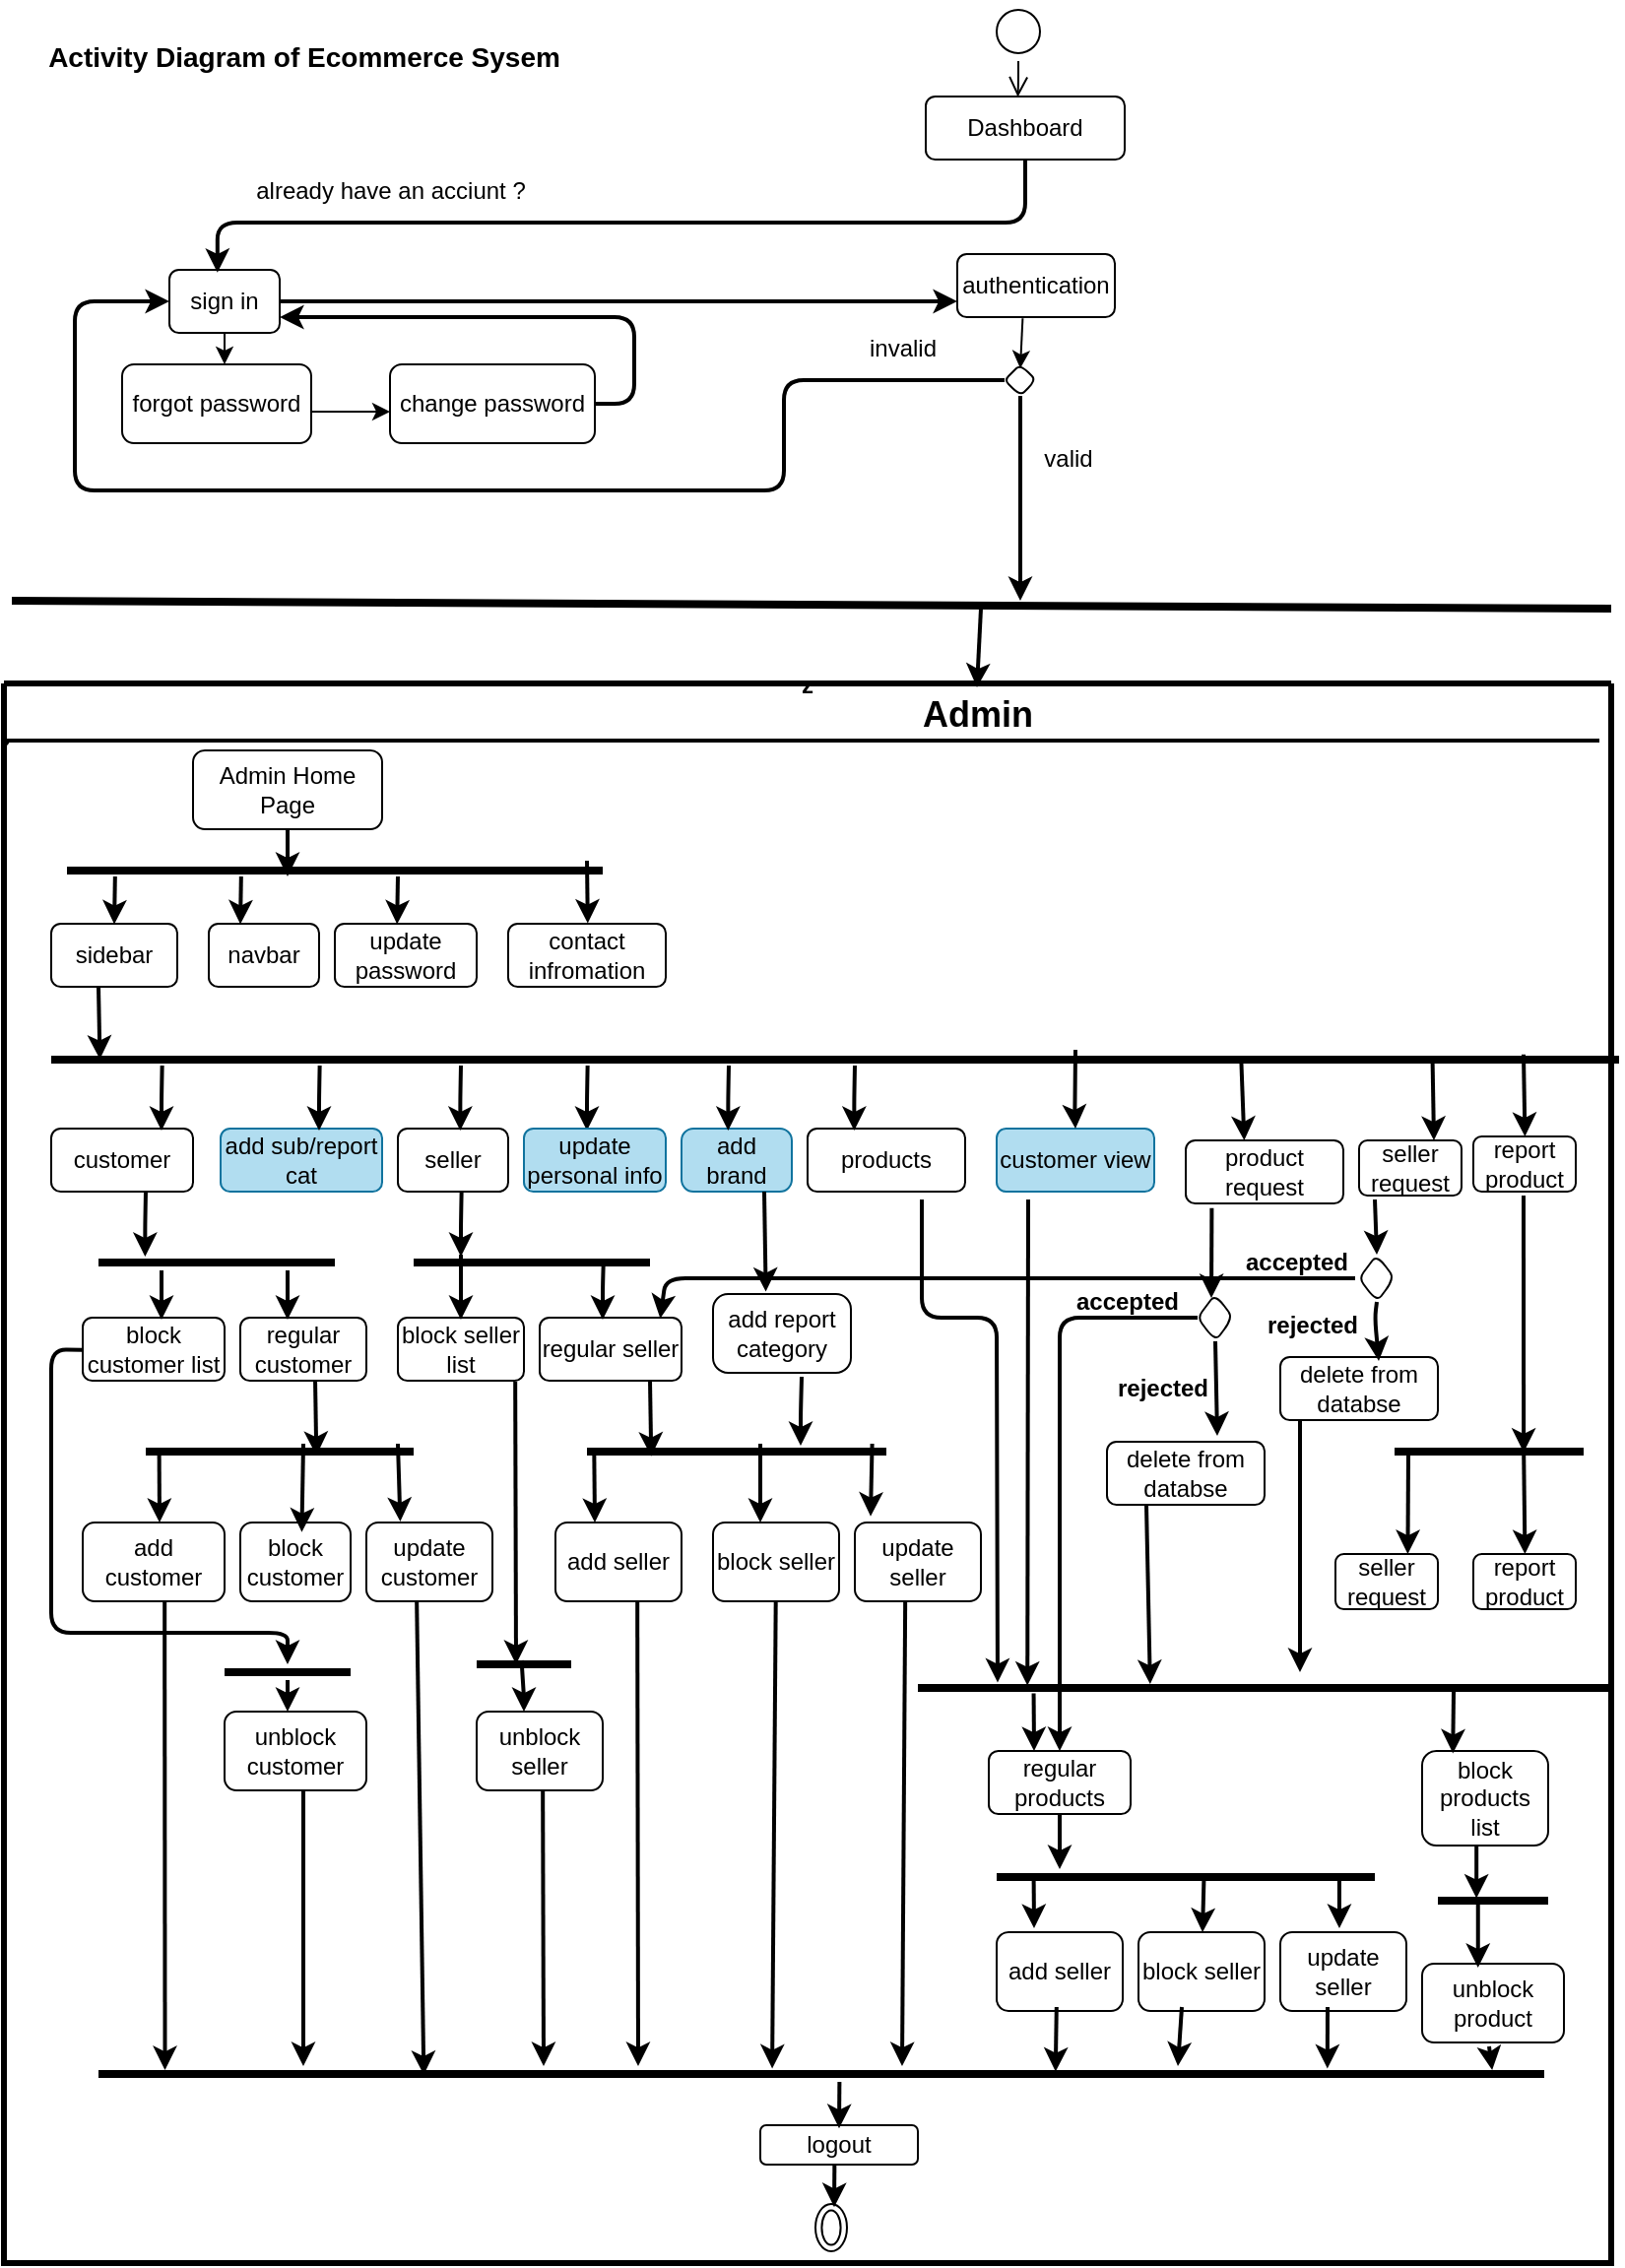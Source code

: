 <mxfile version="20.5.2" type="github">
  <diagram id="-I7CZAZbyV9DtBECHSoT" name="Page-1">
    <mxGraphModel dx="1038" dy="1740" grid="1" gridSize="10" guides="1" tooltips="1" connect="1" arrows="1" fold="1" page="1" pageScale="1" pageWidth="827" pageHeight="1169" math="0" shadow="0">
      <root>
        <mxCell id="0" />
        <mxCell id="1" parent="0" />
        <mxCell id="g_14Ecix3spJ8cw0UocM-1" value="" style="ellipse;html=1;shape=startState;rounded=1;" parent="1" vertex="1">
          <mxGeometry x="504" y="-1168" width="30" height="30" as="geometry" />
        </mxCell>
        <mxCell id="g_14Ecix3spJ8cw0UocM-2" value="" style="edgeStyle=orthogonalEdgeStyle;html=1;verticalAlign=bottom;endArrow=open;endSize=8;rounded=1;entryX=0.463;entryY=0.006;entryDx=0;entryDy=0;entryPerimeter=0;" parent="1" source="g_14Ecix3spJ8cw0UocM-1" target="g_14Ecix3spJ8cw0UocM-5" edge="1">
          <mxGeometry relative="1" as="geometry">
            <mxPoint x="415" y="-1120" as="targetPoint" />
          </mxGeometry>
        </mxCell>
        <mxCell id="g_14Ecix3spJ8cw0UocM-3" style="edgeStyle=orthogonalEdgeStyle;orthogonalLoop=1;jettySize=auto;html=1;rounded=1;strokeWidth=2;endArrow=none;endFill=0;entryX=0;entryY=0.5;entryDx=0;entryDy=0;startArrow=classic;startFill=1;exitX=0;exitY=0.5;exitDx=0;exitDy=0;" parent="1" source="g_14Ecix3spJ8cw0UocM-4" edge="1" target="g_14Ecix3spJ8cw0UocM-144">
          <mxGeometry relative="1" as="geometry">
            <mxPoint x="390" y="-970" as="targetPoint" />
            <Array as="points">
              <mxPoint x="40" y="-1016" />
              <mxPoint x="40" y="-920" />
              <mxPoint x="400" y="-920" />
              <mxPoint x="400" y="-976" />
            </Array>
            <mxPoint x="40" y="-1080" as="sourcePoint" />
          </mxGeometry>
        </mxCell>
        <mxCell id="p_IL2DqyqRA-ms2kH8pK-1" style="edgeStyle=orthogonalEdgeStyle;rounded=0;orthogonalLoop=1;jettySize=auto;html=1;entryX=0;entryY=0.75;entryDx=0;entryDy=0;startArrow=none;startFill=0;endArrow=classic;endFill=1;strokeWidth=2;" edge="1" parent="1" source="g_14Ecix3spJ8cw0UocM-4" target="g_14Ecix3spJ8cw0UocM-143">
          <mxGeometry relative="1" as="geometry" />
        </mxCell>
        <mxCell id="g_14Ecix3spJ8cw0UocM-4" value="sign in" style="whiteSpace=wrap;html=1;rounded=1;" parent="1" vertex="1">
          <mxGeometry x="88" y="-1032" width="56" height="32" as="geometry" />
        </mxCell>
        <mxCell id="g_14Ecix3spJ8cw0UocM-5" value="Dashboard" style="whiteSpace=wrap;html=1;rounded=1;" parent="1" vertex="1">
          <mxGeometry x="472" y="-1120" width="101" height="32" as="geometry" />
        </mxCell>
        <mxCell id="g_14Ecix3spJ8cw0UocM-7" value="already have an acciunt ?" style="text;html=1;resizable=0;autosize=1;align=center;verticalAlign=middle;points=[];fillColor=none;strokeColor=none;rounded=1;" parent="1" vertex="1">
          <mxGeometry x="120" y="-1088" width="160" height="32" as="geometry" />
        </mxCell>
        <mxCell id="g_14Ecix3spJ8cw0UocM-8" value="" style="endArrow=classic;html=1;exitX=0.5;exitY=1;exitDx=0;exitDy=0;rounded=1;" parent="1" source="g_14Ecix3spJ8cw0UocM-4" edge="1">
          <mxGeometry width="50" height="50" relative="1" as="geometry">
            <mxPoint x="104" y="-984" as="sourcePoint" />
            <mxPoint x="116" y="-984" as="targetPoint" />
            <Array as="points" />
          </mxGeometry>
        </mxCell>
        <mxCell id="g_14Ecix3spJ8cw0UocM-9" value="forgot password" style="whiteSpace=wrap;html=1;rounded=1;" parent="1" vertex="1">
          <mxGeometry x="64" y="-984" width="96" height="40" as="geometry" />
        </mxCell>
        <mxCell id="g_14Ecix3spJ8cw0UocM-10" value="" style="endArrow=classic;html=1;rounded=1;" parent="1" edge="1">
          <mxGeometry width="50" height="50" relative="1" as="geometry">
            <mxPoint x="160" y="-960" as="sourcePoint" />
            <mxPoint x="200" y="-960" as="targetPoint" />
          </mxGeometry>
        </mxCell>
        <mxCell id="g_14Ecix3spJ8cw0UocM-11" style="edgeStyle=orthogonalEdgeStyle;orthogonalLoop=1;jettySize=auto;html=1;exitX=1;exitY=0.5;exitDx=0;exitDy=0;entryX=1;entryY=0.75;entryDx=0;entryDy=0;rounded=1;strokeWidth=2;" parent="1" source="g_14Ecix3spJ8cw0UocM-12" target="g_14Ecix3spJ8cw0UocM-4" edge="1">
          <mxGeometry relative="1" as="geometry" />
        </mxCell>
        <mxCell id="g_14Ecix3spJ8cw0UocM-12" value="change password" style="whiteSpace=wrap;html=1;fillStyle=auto;rounded=1;" parent="1" vertex="1">
          <mxGeometry x="200" y="-984" width="104" height="40" as="geometry" />
        </mxCell>
        <mxCell id="g_14Ecix3spJ8cw0UocM-17" value="" style="endArrow=none;html=1;strokeWidth=4;rounded=1;" parent="1" edge="1">
          <mxGeometry relative="1" as="geometry">
            <mxPoint x="8" y="-864" as="sourcePoint" />
            <mxPoint x="820" y="-860" as="targetPoint" />
          </mxGeometry>
        </mxCell>
        <object label="z" id="g_14Ecix3spJ8cw0UocM-18">
          <mxCell style="swimlane;startSize=0;strokeWidth=3;rounded=1;" parent="1" vertex="1">
            <mxGeometry x="4" y="-822" width="816" height="802" as="geometry" />
          </mxCell>
        </object>
        <mxCell id="g_14Ecix3spJ8cw0UocM-19" value="Admin" style="text;html=1;resizable=0;autosize=1;align=center;verticalAlign=middle;points=[];fillColor=none;strokeColor=none;strokeWidth=2;shadow=0;glass=0;fontStyle=1;labelBorderColor=none;spacingTop=3;fontSize=18;rounded=1;" parent="g_14Ecix3spJ8cw0UocM-18" vertex="1">
          <mxGeometry x="454" y="-6" width="80" height="40" as="geometry" />
        </mxCell>
        <mxCell id="g_14Ecix3spJ8cw0UocM-20" value="" style="endArrow=none;html=1;strokeWidth=2;rounded=1;" parent="g_14Ecix3spJ8cw0UocM-18" target="g_14Ecix3spJ8cw0UocM-18" edge="1">
          <mxGeometry width="50" height="50" relative="1" as="geometry">
            <mxPoint x="2" y="31" as="sourcePoint" />
            <mxPoint x="992" y="32" as="targetPoint" />
          </mxGeometry>
        </mxCell>
        <mxCell id="g_14Ecix3spJ8cw0UocM-21" value="" style="edgeStyle=none;orthogonalLoop=1;jettySize=auto;html=1;strokeWidth=2;fontSize=19;rounded=1;" parent="g_14Ecix3spJ8cw0UocM-18" edge="1">
          <mxGeometry width="80" relative="1" as="geometry">
            <mxPoint x="496" y="-38" as="sourcePoint" />
            <mxPoint x="494" y="2" as="targetPoint" />
            <Array as="points" />
          </mxGeometry>
        </mxCell>
        <mxCell id="g_14Ecix3spJ8cw0UocM-22" value="" style="line;strokeWidth=2;html=1;" parent="g_14Ecix3spJ8cw0UocM-18" vertex="1">
          <mxGeometry y="24" width="810" height="10" as="geometry" />
        </mxCell>
        <mxCell id="g_14Ecix3spJ8cw0UocM-23" value="" style="line;strokeWidth=4;html=1;shadow=0;glass=0;labelBackgroundColor=none;labelBorderColor=none;fontFamily=Times New Roman;fontSize=18;rounded=1;" parent="g_14Ecix3spJ8cw0UocM-18" vertex="1">
          <mxGeometry x="48" y="702" width="734" height="8" as="geometry" />
        </mxCell>
        <mxCell id="g_14Ecix3spJ8cw0UocM-24" value="Admin Home Page" style="whiteSpace=wrap;html=1;rounded=1;" parent="g_14Ecix3spJ8cw0UocM-18" vertex="1">
          <mxGeometry x="96" y="34" width="96" height="40" as="geometry" />
        </mxCell>
        <mxCell id="g_14Ecix3spJ8cw0UocM-25" value="" style="edgeStyle=none;orthogonalLoop=1;jettySize=auto;html=1;strokeWidth=2;fontSize=19;rounded=1;" parent="g_14Ecix3spJ8cw0UocM-18" edge="1">
          <mxGeometry width="80" relative="1" as="geometry">
            <mxPoint x="144" y="74" as="sourcePoint" />
            <mxPoint x="144" y="98" as="targetPoint" />
            <Array as="points" />
          </mxGeometry>
        </mxCell>
        <mxCell id="g_14Ecix3spJ8cw0UocM-26" value="" style="line;strokeWidth=4;html=1;shadow=0;glass=0;labelBackgroundColor=none;labelBorderColor=none;fontFamily=Times New Roman;fontSize=18;rounded=1;" parent="g_14Ecix3spJ8cw0UocM-18" vertex="1">
          <mxGeometry x="32" y="90" width="272" height="10" as="geometry" />
        </mxCell>
        <mxCell id="g_14Ecix3spJ8cw0UocM-27" value="" style="edgeStyle=none;orthogonalLoop=1;jettySize=auto;html=1;strokeWidth=2;fontSize=19;exitX=0.076;exitY=0.78;exitDx=0;exitDy=0;exitPerimeter=0;rounded=1;" parent="g_14Ecix3spJ8cw0UocM-18" edge="1">
          <mxGeometry width="80" relative="1" as="geometry">
            <mxPoint x="56.42" y="98" as="sourcePoint" />
            <mxPoint x="56.004" y="122.2" as="targetPoint" />
            <Array as="points" />
          </mxGeometry>
        </mxCell>
        <mxCell id="g_14Ecix3spJ8cw0UocM-28" value="" style="edgeStyle=none;orthogonalLoop=1;jettySize=auto;html=1;strokeWidth=2;fontSize=19;rounded=1;entryX=0.505;entryY=-0.006;entryDx=0;entryDy=0;entryPerimeter=0;" parent="g_14Ecix3spJ8cw0UocM-18" target="g_14Ecix3spJ8cw0UocM-30" edge="1">
          <mxGeometry width="80" relative="1" as="geometry">
            <mxPoint x="296" y="90" as="sourcePoint" />
            <mxPoint x="271.998" y="958.2" as="targetPoint" />
            <Array as="points" />
          </mxGeometry>
        </mxCell>
        <mxCell id="g_14Ecix3spJ8cw0UocM-29" value="sidebar" style="whiteSpace=wrap;html=1;rounded=1;" parent="g_14Ecix3spJ8cw0UocM-18" vertex="1">
          <mxGeometry x="24" y="122" width="64" height="32" as="geometry" />
        </mxCell>
        <mxCell id="g_14Ecix3spJ8cw0UocM-30" value="contact infromation" style="whiteSpace=wrap;html=1;rounded=1;" parent="g_14Ecix3spJ8cw0UocM-18" vertex="1">
          <mxGeometry x="256" y="122" width="80" height="32" as="geometry" />
        </mxCell>
        <mxCell id="g_14Ecix3spJ8cw0UocM-31" value="add sub/report cat" style="whiteSpace=wrap;html=1;rounded=1;fillColor=#b1ddf0;strokeColor=#10739e;" parent="g_14Ecix3spJ8cw0UocM-18" vertex="1">
          <mxGeometry x="110" y="226" width="82" height="32" as="geometry" />
        </mxCell>
        <mxCell id="g_14Ecix3spJ8cw0UocM-32" value="" style="line;strokeWidth=4;html=1;shadow=0;glass=0;labelBackgroundColor=none;labelBorderColor=none;fontFamily=Times New Roman;fontSize=18;rounded=1;" parent="g_14Ecix3spJ8cw0UocM-18" vertex="1">
          <mxGeometry x="24" y="186" width="796" height="10" as="geometry" />
        </mxCell>
        <mxCell id="g_14Ecix3spJ8cw0UocM-33" value="add brand" style="whiteSpace=wrap;html=1;rounded=1;arcSize=19;fillColor=#b1ddf0;strokeColor=#10739e;" parent="g_14Ecix3spJ8cw0UocM-18" vertex="1">
          <mxGeometry x="344" y="226" width="56" height="32" as="geometry" />
        </mxCell>
        <mxCell id="g_14Ecix3spJ8cw0UocM-34" value="navbar" style="whiteSpace=wrap;html=1;rounded=1;" parent="g_14Ecix3spJ8cw0UocM-18" vertex="1">
          <mxGeometry x="104" y="122" width="56" height="32" as="geometry" />
        </mxCell>
        <mxCell id="g_14Ecix3spJ8cw0UocM-35" value="update password" style="whiteSpace=wrap;html=1;fillStyle=auto;rounded=1;" parent="g_14Ecix3spJ8cw0UocM-18" vertex="1">
          <mxGeometry x="168" y="122" width="72" height="32" as="geometry" />
        </mxCell>
        <mxCell id="g_14Ecix3spJ8cw0UocM-36" value="" style="edgeStyle=none;orthogonalLoop=1;jettySize=auto;html=1;strokeWidth=2;fontSize=19;exitX=0.076;exitY=0.78;exitDx=0;exitDy=0;exitPerimeter=0;rounded=1;" parent="g_14Ecix3spJ8cw0UocM-18" edge="1">
          <mxGeometry width="80" relative="1" as="geometry">
            <mxPoint x="120.42" y="98" as="sourcePoint" />
            <mxPoint x="120.004" y="122.2" as="targetPoint" />
            <Array as="points" />
          </mxGeometry>
        </mxCell>
        <mxCell id="g_14Ecix3spJ8cw0UocM-37" value="" style="edgeStyle=none;orthogonalLoop=1;jettySize=auto;html=1;strokeWidth=2;fontSize=19;exitX=0.076;exitY=0.78;exitDx=0;exitDy=0;exitPerimeter=0;rounded=1;" parent="g_14Ecix3spJ8cw0UocM-18" edge="1">
          <mxGeometry width="80" relative="1" as="geometry">
            <mxPoint x="200" y="98" as="sourcePoint" />
            <mxPoint x="199.584" y="122.2" as="targetPoint" />
            <Array as="points" />
          </mxGeometry>
        </mxCell>
        <mxCell id="g_14Ecix3spJ8cw0UocM-38" value="seller" style="whiteSpace=wrap;html=1;rounded=1;" parent="g_14Ecix3spJ8cw0UocM-18" vertex="1">
          <mxGeometry x="200" y="226" width="56" height="32" as="geometry" />
        </mxCell>
        <mxCell id="g_14Ecix3spJ8cw0UocM-39" value="products" style="whiteSpace=wrap;html=1;rounded=1;" parent="g_14Ecix3spJ8cw0UocM-18" vertex="1">
          <mxGeometry x="408" y="226" width="80" height="32" as="geometry" />
        </mxCell>
        <mxCell id="g_14Ecix3spJ8cw0UocM-40" value="" style="edgeStyle=none;orthogonalLoop=1;jettySize=auto;html=1;strokeWidth=2;fontSize=19;rounded=1;" parent="g_14Ecix3spJ8cw0UocM-18" edge="1">
          <mxGeometry width="80" relative="1" as="geometry">
            <mxPoint x="296.32" y="194" as="sourcePoint" />
            <mxPoint x="296" y="227" as="targetPoint" />
            <Array as="points">
              <mxPoint x="296.0" y="211" />
            </Array>
          </mxGeometry>
        </mxCell>
        <mxCell id="g_14Ecix3spJ8cw0UocM-41" value="" style="edgeStyle=none;orthogonalLoop=1;jettySize=auto;html=1;strokeWidth=2;fontSize=19;rounded=1;" parent="g_14Ecix3spJ8cw0UocM-18" edge="1">
          <mxGeometry width="80" relative="1" as="geometry">
            <mxPoint x="368" y="194" as="sourcePoint" />
            <mxPoint x="367.68" y="227" as="targetPoint" />
            <Array as="points">
              <mxPoint x="367.68" y="211" />
            </Array>
          </mxGeometry>
        </mxCell>
        <mxCell id="g_14Ecix3spJ8cw0UocM-42" value="" style="edgeStyle=none;orthogonalLoop=1;jettySize=auto;html=1;strokeWidth=2;fontSize=19;rounded=1;" parent="g_14Ecix3spJ8cw0UocM-18" edge="1">
          <mxGeometry width="80" relative="1" as="geometry">
            <mxPoint x="432" y="194" as="sourcePoint" />
            <mxPoint x="431.68" y="227" as="targetPoint" />
            <Array as="points">
              <mxPoint x="431.68" y="211" />
            </Array>
          </mxGeometry>
        </mxCell>
        <mxCell id="g_14Ecix3spJ8cw0UocM-43" value="customer" style="whiteSpace=wrap;html=1;rounded=1;" parent="g_14Ecix3spJ8cw0UocM-18" vertex="1">
          <mxGeometry x="24" y="226" width="72" height="32" as="geometry" />
        </mxCell>
        <mxCell id="g_14Ecix3spJ8cw0UocM-44" value="update personal info" style="whiteSpace=wrap;html=1;rounded=1;fillColor=#b1ddf0;strokeColor=#10739e;" parent="g_14Ecix3spJ8cw0UocM-18" vertex="1">
          <mxGeometry x="264" y="226" width="72" height="32" as="geometry" />
        </mxCell>
        <mxCell id="g_14Ecix3spJ8cw0UocM-45" value="" style="line;strokeWidth=4;html=1;shadow=0;glass=0;labelBackgroundColor=none;labelBorderColor=none;fontFamily=Times New Roman;fontSize=18;rounded=1;" parent="g_14Ecix3spJ8cw0UocM-18" vertex="1">
          <mxGeometry x="48" y="290" width="120" height="8" as="geometry" />
        </mxCell>
        <mxCell id="g_14Ecix3spJ8cw0UocM-46" value="" style="edgeStyle=none;orthogonalLoop=1;jettySize=auto;html=1;strokeWidth=2;fontSize=19;rounded=1;" parent="g_14Ecix3spJ8cw0UocM-18" edge="1">
          <mxGeometry width="80" relative="1" as="geometry">
            <mxPoint x="232" y="194" as="sourcePoint" />
            <mxPoint x="231.68" y="227" as="targetPoint" />
            <Array as="points">
              <mxPoint x="231.68" y="211" />
            </Array>
          </mxGeometry>
        </mxCell>
        <mxCell id="g_14Ecix3spJ8cw0UocM-47" value="" style="edgeStyle=none;orthogonalLoop=1;jettySize=auto;html=1;strokeWidth=2;fontSize=19;rounded=1;" parent="g_14Ecix3spJ8cw0UocM-18" edge="1">
          <mxGeometry width="80" relative="1" as="geometry">
            <mxPoint x="160.32" y="194" as="sourcePoint" />
            <mxPoint x="160" y="227" as="targetPoint" />
            <Array as="points">
              <mxPoint x="160" y="211" />
            </Array>
          </mxGeometry>
        </mxCell>
        <mxCell id="g_14Ecix3spJ8cw0UocM-48" value="" style="edgeStyle=none;orthogonalLoop=1;jettySize=auto;html=1;strokeWidth=2;fontSize=19;rounded=1;" parent="g_14Ecix3spJ8cw0UocM-18" edge="1">
          <mxGeometry width="80" relative="1" as="geometry">
            <mxPoint x="80.32" y="194" as="sourcePoint" />
            <mxPoint x="80" y="227" as="targetPoint" />
            <Array as="points">
              <mxPoint x="80" y="211" />
            </Array>
          </mxGeometry>
        </mxCell>
        <mxCell id="g_14Ecix3spJ8cw0UocM-49" value="regular customer" style="whiteSpace=wrap;html=1;rounded=1;" parent="g_14Ecix3spJ8cw0UocM-18" vertex="1">
          <mxGeometry x="120" y="322" width="64" height="32" as="geometry" />
        </mxCell>
        <mxCell id="g_14Ecix3spJ8cw0UocM-50" value="block customer list" style="whiteSpace=wrap;html=1;rounded=1;" parent="g_14Ecix3spJ8cw0UocM-18" vertex="1">
          <mxGeometry x="40" y="322" width="72" height="32" as="geometry" />
        </mxCell>
        <mxCell id="g_14Ecix3spJ8cw0UocM-51" value="regular seller" style="whiteSpace=wrap;html=1;rounded=1;" parent="g_14Ecix3spJ8cw0UocM-18" vertex="1">
          <mxGeometry x="272" y="322" width="72" height="32" as="geometry" />
        </mxCell>
        <mxCell id="g_14Ecix3spJ8cw0UocM-52" value="block seller list" style="whiteSpace=wrap;html=1;rounded=1;" parent="g_14Ecix3spJ8cw0UocM-18" vertex="1">
          <mxGeometry x="200" y="322" width="64" height="32" as="geometry" />
        </mxCell>
        <mxCell id="g_14Ecix3spJ8cw0UocM-53" value="" style="line;strokeWidth=4;html=1;shadow=0;glass=0;labelBackgroundColor=none;labelBorderColor=none;fontFamily=Times New Roman;fontSize=18;rounded=1;" parent="g_14Ecix3spJ8cw0UocM-18" vertex="1">
          <mxGeometry x="208" y="290" width="120" height="8" as="geometry" />
        </mxCell>
        <mxCell id="g_14Ecix3spJ8cw0UocM-54" value="" style="line;strokeWidth=4;html=1;shadow=0;glass=0;labelBackgroundColor=none;labelBorderColor=none;fontFamily=Times New Roman;fontSize=18;rounded=1;" parent="g_14Ecix3spJ8cw0UocM-18" vertex="1">
          <mxGeometry x="464" y="506" width="352" height="8" as="geometry" />
        </mxCell>
        <mxCell id="g_14Ecix3spJ8cw0UocM-55" value="regular products" style="whiteSpace=wrap;html=1;rounded=1;" parent="g_14Ecix3spJ8cw0UocM-18" vertex="1">
          <mxGeometry x="500" y="542" width="72" height="32" as="geometry" />
        </mxCell>
        <mxCell id="g_14Ecix3spJ8cw0UocM-56" value="block products list" style="whiteSpace=wrap;html=1;rounded=1;" parent="g_14Ecix3spJ8cw0UocM-18" vertex="1">
          <mxGeometry x="720" y="542" width="64" height="48" as="geometry" />
        </mxCell>
        <mxCell id="g_14Ecix3spJ8cw0UocM-57" value="" style="edgeStyle=none;orthogonalLoop=1;jettySize=auto;html=1;strokeWidth=2;fontSize=19;rounded=1;" parent="g_14Ecix3spJ8cw0UocM-18" edge="1">
          <mxGeometry width="80" relative="1" as="geometry">
            <mxPoint x="72" y="258" as="sourcePoint" />
            <mxPoint x="71.68" y="291" as="targetPoint" />
            <Array as="points">
              <mxPoint x="71.68" y="275" />
            </Array>
          </mxGeometry>
        </mxCell>
        <mxCell id="g_14Ecix3spJ8cw0UocM-58" value="" style="edgeStyle=none;orthogonalLoop=1;jettySize=auto;html=1;strokeWidth=2;fontSize=19;rounded=1;" parent="g_14Ecix3spJ8cw0UocM-18" edge="1">
          <mxGeometry width="80" relative="1" as="geometry">
            <mxPoint x="80" y="298" as="sourcePoint" />
            <mxPoint x="80" y="323" as="targetPoint" />
            <Array as="points">
              <mxPoint x="80.0" y="307" />
            </Array>
          </mxGeometry>
        </mxCell>
        <mxCell id="g_14Ecix3spJ8cw0UocM-59" value="" style="edgeStyle=none;orthogonalLoop=1;jettySize=auto;html=1;strokeWidth=2;fontSize=19;rounded=1;" parent="g_14Ecix3spJ8cw0UocM-18" edge="1">
          <mxGeometry width="80" relative="1" as="geometry">
            <mxPoint x="144" y="298" as="sourcePoint" />
            <mxPoint x="144" y="323" as="targetPoint" />
            <Array as="points">
              <mxPoint x="144.0" y="307" />
            </Array>
          </mxGeometry>
        </mxCell>
        <mxCell id="g_14Ecix3spJ8cw0UocM-60" value="" style="edgeStyle=none;orthogonalLoop=1;jettySize=auto;html=1;strokeWidth=2;fontSize=19;rounded=1;" parent="g_14Ecix3spJ8cw0UocM-18" edge="1">
          <mxGeometry width="80" relative="1" as="geometry">
            <mxPoint x="232" y="290" as="sourcePoint" />
            <mxPoint x="232" y="323" as="targetPoint" />
            <Array as="points">
              <mxPoint x="232.0" y="307" />
            </Array>
          </mxGeometry>
        </mxCell>
        <mxCell id="g_14Ecix3spJ8cw0UocM-61" value="" style="edgeStyle=none;orthogonalLoop=1;jettySize=auto;html=1;strokeWidth=2;fontSize=19;rounded=1;exitX=0.803;exitY=0.55;exitDx=0;exitDy=0;exitPerimeter=0;" parent="g_14Ecix3spJ8cw0UocM-18" source="g_14Ecix3spJ8cw0UocM-53" edge="1">
          <mxGeometry width="80" relative="1" as="geometry">
            <mxPoint x="288" y="1130" as="sourcePoint" />
            <mxPoint x="304" y="323" as="targetPoint" />
            <Array as="points">
              <mxPoint x="304.0" y="307" />
            </Array>
          </mxGeometry>
        </mxCell>
        <mxCell id="g_14Ecix3spJ8cw0UocM-62" value="" style="edgeStyle=none;orthogonalLoop=1;jettySize=auto;html=1;strokeWidth=2;fontSize=19;rounded=1;" parent="g_14Ecix3spJ8cw0UocM-18" edge="1">
          <mxGeometry width="80" relative="1" as="geometry">
            <mxPoint x="232.32" y="258" as="sourcePoint" />
            <mxPoint x="232" y="291" as="targetPoint" />
            <Array as="points">
              <mxPoint x="232.0" y="275" />
            </Array>
          </mxGeometry>
        </mxCell>
        <mxCell id="g_14Ecix3spJ8cw0UocM-63" value="" style="edgeStyle=none;orthogonalLoop=1;jettySize=auto;html=1;strokeWidth=2;fontSize=19;rounded=1;entryX=0.115;entryY=0.15;entryDx=0;entryDy=0;entryPerimeter=0;" parent="g_14Ecix3spJ8cw0UocM-18" target="g_14Ecix3spJ8cw0UocM-54" edge="1">
          <mxGeometry width="80" relative="1" as="geometry">
            <mxPoint x="466" y="262" as="sourcePoint" />
            <mxPoint x="431.68" y="291" as="targetPoint" />
            <Array as="points">
              <mxPoint x="466" y="322" />
              <mxPoint x="504" y="322" />
            </Array>
          </mxGeometry>
        </mxCell>
        <mxCell id="g_14Ecix3spJ8cw0UocM-64" value="" style="line;strokeWidth=4;html=1;shadow=0;glass=0;labelBackgroundColor=none;labelBorderColor=none;fontFamily=Times New Roman;fontSize=18;rounded=1;" parent="g_14Ecix3spJ8cw0UocM-18" vertex="1">
          <mxGeometry x="72" y="386" width="136" height="8" as="geometry" />
        </mxCell>
        <mxCell id="g_14Ecix3spJ8cw0UocM-65" value="add customer" style="whiteSpace=wrap;html=1;rounded=1;" parent="g_14Ecix3spJ8cw0UocM-18" vertex="1">
          <mxGeometry x="40" y="426" width="72" height="40" as="geometry" />
        </mxCell>
        <mxCell id="g_14Ecix3spJ8cw0UocM-66" value="block customer" style="whiteSpace=wrap;html=1;rounded=1;" parent="g_14Ecix3spJ8cw0UocM-18" vertex="1">
          <mxGeometry x="120" y="426" width="56" height="40" as="geometry" />
        </mxCell>
        <mxCell id="g_14Ecix3spJ8cw0UocM-67" value="update customer" style="whiteSpace=wrap;html=1;rounded=1;" parent="g_14Ecix3spJ8cw0UocM-18" vertex="1">
          <mxGeometry x="184" y="426" width="64" height="40" as="geometry" />
        </mxCell>
        <mxCell id="g_14Ecix3spJ8cw0UocM-68" value="" style="edgeStyle=none;orthogonalLoop=1;jettySize=auto;html=1;strokeWidth=2;fontSize=19;rounded=1;entryX=0.637;entryY=0.75;entryDx=0;entryDy=0;entryPerimeter=0;exitX=0.594;exitY=0.988;exitDx=0;exitDy=0;exitPerimeter=0;" parent="g_14Ecix3spJ8cw0UocM-18" source="g_14Ecix3spJ8cw0UocM-49" target="g_14Ecix3spJ8cw0UocM-64" edge="1">
          <mxGeometry width="80" relative="1" as="geometry">
            <mxPoint x="80" y="1186" as="sourcePoint" />
            <mxPoint x="80" y="1218" as="targetPoint" />
            <Array as="points" />
          </mxGeometry>
        </mxCell>
        <mxCell id="g_14Ecix3spJ8cw0UocM-69" value="" style="edgeStyle=none;orthogonalLoop=1;jettySize=auto;html=1;strokeWidth=2;fontSize=19;rounded=1;exitX=0.05;exitY=0.25;exitDx=0;exitDy=0;exitPerimeter=0;" parent="g_14Ecix3spJ8cw0UocM-18" source="g_14Ecix3spJ8cw0UocM-64" edge="1">
          <mxGeometry width="80" relative="1" as="geometry">
            <mxPoint x="56" y="1250" as="sourcePoint" />
            <mxPoint x="79" y="426" as="targetPoint" />
            <Array as="points" />
          </mxGeometry>
        </mxCell>
        <mxCell id="g_14Ecix3spJ8cw0UocM-70" value="" style="edgeStyle=none;orthogonalLoop=1;jettySize=auto;html=1;strokeWidth=2;fontSize=19;rounded=1;entryX=0.269;entryY=-0.013;entryDx=0;entryDy=0;entryPerimeter=0;" parent="g_14Ecix3spJ8cw0UocM-18" target="g_14Ecix3spJ8cw0UocM-67" edge="1">
          <mxGeometry width="80" relative="1" as="geometry">
            <mxPoint x="200" y="386" as="sourcePoint" />
            <mxPoint x="189" y="1258" as="targetPoint" />
            <Array as="points" />
          </mxGeometry>
        </mxCell>
        <mxCell id="g_14Ecix3spJ8cw0UocM-71" value="" style="line;strokeWidth=4;html=1;shadow=0;glass=0;labelBackgroundColor=none;labelBorderColor=none;fontFamily=Times New Roman;fontSize=18;rounded=1;" parent="g_14Ecix3spJ8cw0UocM-18" vertex="1">
          <mxGeometry x="296" y="386" width="152" height="8" as="geometry" />
        </mxCell>
        <mxCell id="g_14Ecix3spJ8cw0UocM-72" value="add seller" style="whiteSpace=wrap;html=1;rounded=1;" parent="g_14Ecix3spJ8cw0UocM-18" vertex="1">
          <mxGeometry x="280" y="426" width="64" height="40" as="geometry" />
        </mxCell>
        <mxCell id="g_14Ecix3spJ8cw0UocM-73" value="block seller" style="whiteSpace=wrap;html=1;rounded=1;" parent="g_14Ecix3spJ8cw0UocM-18" vertex="1">
          <mxGeometry x="360" y="426" width="64" height="40" as="geometry" />
        </mxCell>
        <mxCell id="g_14Ecix3spJ8cw0UocM-74" value="update seller" style="whiteSpace=wrap;html=1;rounded=1;" parent="g_14Ecix3spJ8cw0UocM-18" vertex="1">
          <mxGeometry x="432" y="426" width="64" height="40" as="geometry" />
        </mxCell>
        <mxCell id="g_14Ecix3spJ8cw0UocM-75" value="" style="edgeStyle=none;orthogonalLoop=1;jettySize=auto;html=1;strokeWidth=2;fontSize=19;rounded=1;exitX=0.024;exitY=0.45;exitDx=0;exitDy=0;exitPerimeter=0;" parent="g_14Ecix3spJ8cw0UocM-18" source="g_14Ecix3spJ8cw0UocM-71" edge="1">
          <mxGeometry width="80" relative="1" as="geometry">
            <mxPoint x="288.79" y="1226" as="sourcePoint" />
            <mxPoint x="300" y="426" as="targetPoint" />
            <Array as="points" />
          </mxGeometry>
        </mxCell>
        <mxCell id="g_14Ecix3spJ8cw0UocM-76" value="" style="edgeStyle=none;orthogonalLoop=1;jettySize=auto;html=1;strokeWidth=2;fontSize=19;rounded=1;" parent="g_14Ecix3spJ8cw0UocM-18" edge="1">
          <mxGeometry width="80" relative="1" as="geometry">
            <mxPoint x="384" y="386" as="sourcePoint" />
            <mxPoint x="384" y="426" as="targetPoint" />
            <Array as="points" />
          </mxGeometry>
        </mxCell>
        <mxCell id="g_14Ecix3spJ8cw0UocM-77" value="" style="edgeStyle=none;orthogonalLoop=1;jettySize=auto;html=1;strokeWidth=2;fontSize=19;rounded=1;exitX=0.189;exitY=0.45;exitDx=0;exitDy=0;exitPerimeter=0;entryX=0.406;entryY=0.013;entryDx=0;entryDy=0;entryPerimeter=0;" parent="g_14Ecix3spJ8cw0UocM-18" edge="1">
          <mxGeometry width="80" relative="1" as="geometry">
            <mxPoint x="440.79" y="386" as="sourcePoint" />
            <mxPoint x="439.998" y="422.816" as="targetPoint" />
            <Array as="points" />
          </mxGeometry>
        </mxCell>
        <mxCell id="g_14Ecix3spJ8cw0UocM-78" value="" style="edgeStyle=none;orthogonalLoop=1;jettySize=auto;html=1;strokeWidth=2;fontSize=19;rounded=1;entryX=0.406;entryY=0.013;entryDx=0;entryDy=0;entryPerimeter=0;" parent="g_14Ecix3spJ8cw0UocM-18" edge="1">
          <mxGeometry width="80" relative="1" as="geometry">
            <mxPoint x="152" y="386" as="sourcePoint" />
            <mxPoint x="151.208" y="430.816" as="targetPoint" />
            <Array as="points" />
          </mxGeometry>
        </mxCell>
        <mxCell id="g_14Ecix3spJ8cw0UocM-79" value="unblock seller" style="whiteSpace=wrap;html=1;rounded=1;" parent="g_14Ecix3spJ8cw0UocM-18" vertex="1">
          <mxGeometry x="240" y="522" width="64" height="40" as="geometry" />
        </mxCell>
        <mxCell id="g_14Ecix3spJ8cw0UocM-80" value="unblock product" style="whiteSpace=wrap;html=1;rounded=1;" parent="g_14Ecix3spJ8cw0UocM-18" vertex="1">
          <mxGeometry x="720" y="650" width="72" height="40" as="geometry" />
        </mxCell>
        <mxCell id="g_14Ecix3spJ8cw0UocM-81" value="unblock customer" style="whiteSpace=wrap;html=1;rounded=1;" parent="g_14Ecix3spJ8cw0UocM-18" vertex="1">
          <mxGeometry x="112" y="522" width="72" height="40" as="geometry" />
        </mxCell>
        <mxCell id="g_14Ecix3spJ8cw0UocM-82" value="" style="line;strokeWidth=4;html=1;shadow=0;glass=0;labelBackgroundColor=none;labelBorderColor=none;fontFamily=Times New Roman;fontSize=18;rounded=1;" parent="g_14Ecix3spJ8cw0UocM-18" vertex="1">
          <mxGeometry x="112" y="498" width="64" height="8" as="geometry" />
        </mxCell>
        <mxCell id="g_14Ecix3spJ8cw0UocM-83" value="" style="line;strokeWidth=4;html=1;shadow=0;glass=0;labelBackgroundColor=none;labelBorderColor=none;fontFamily=Times New Roman;fontSize=18;rounded=1;" parent="g_14Ecix3spJ8cw0UocM-18" vertex="1">
          <mxGeometry x="240" y="490" width="48" height="16" as="geometry" />
        </mxCell>
        <mxCell id="g_14Ecix3spJ8cw0UocM-84" value="" style="line;strokeWidth=4;html=1;shadow=0;glass=0;labelBackgroundColor=none;labelBorderColor=none;fontFamily=Times New Roman;fontSize=18;rounded=1;" parent="g_14Ecix3spJ8cw0UocM-18" vertex="1">
          <mxGeometry x="728" y="614" width="56" height="8" as="geometry" />
        </mxCell>
        <mxCell id="g_14Ecix3spJ8cw0UocM-85" value="" style="edgeStyle=none;orthogonalLoop=1;jettySize=auto;html=1;strokeWidth=2;fontSize=19;rounded=1;exitX=-0.006;exitY=0.513;exitDx=0;exitDy=0;exitPerimeter=0;" parent="g_14Ecix3spJ8cw0UocM-18" source="g_14Ecix3spJ8cw0UocM-50" target="g_14Ecix3spJ8cw0UocM-82" edge="1">
          <mxGeometry width="80" relative="1" as="geometry">
            <mxPoint x="16" y="1170" as="sourcePoint" />
            <mxPoint x="40.2" y="1400" as="targetPoint" />
            <Array as="points">
              <mxPoint x="24" y="338" />
              <mxPoint x="24" y="482" />
              <mxPoint x="144" y="482" />
            </Array>
          </mxGeometry>
        </mxCell>
        <mxCell id="g_14Ecix3spJ8cw0UocM-86" value="" style="edgeStyle=none;orthogonalLoop=1;jettySize=auto;html=1;strokeWidth=2;fontSize=19;rounded=1;exitX=0.931;exitY=1.013;exitDx=0;exitDy=0;exitPerimeter=0;" parent="g_14Ecix3spJ8cw0UocM-18" source="g_14Ecix3spJ8cw0UocM-52" edge="1">
          <mxGeometry width="80" relative="1" as="geometry">
            <mxPoint x="248" y="1290" as="sourcePoint" />
            <mxPoint x="260" y="498" as="targetPoint" />
            <Array as="points" />
          </mxGeometry>
        </mxCell>
        <mxCell id="g_14Ecix3spJ8cw0UocM-87" value="" style="edgeStyle=none;orthogonalLoop=1;jettySize=auto;html=1;strokeWidth=2;fontSize=19;rounded=1;" parent="g_14Ecix3spJ8cw0UocM-18" edge="1">
          <mxGeometry width="80" relative="1" as="geometry">
            <mxPoint x="144" y="506" as="sourcePoint" />
            <mxPoint x="144" y="522" as="targetPoint" />
            <Array as="points">
              <mxPoint x="144.0" y="515" />
            </Array>
          </mxGeometry>
        </mxCell>
        <mxCell id="g_14Ecix3spJ8cw0UocM-88" value="" style="edgeStyle=none;orthogonalLoop=1;jettySize=auto;html=1;strokeWidth=2;fontSize=19;rounded=1;exitX=0.364;exitY=0.65;exitDx=0;exitDy=0;exitPerimeter=0;entryX=0.394;entryY=0.05;entryDx=0;entryDy=0;entryPerimeter=0;" parent="g_14Ecix3spJ8cw0UocM-18" source="g_14Ecix3spJ8cw0UocM-84" target="g_14Ecix3spJ8cw0UocM-80" edge="1">
          <mxGeometry width="80" relative="1" as="geometry">
            <mxPoint x="568" y="1346" as="sourcePoint" />
            <mxPoint x="564" y="1362" as="targetPoint" />
            <Array as="points" />
          </mxGeometry>
        </mxCell>
        <mxCell id="g_14Ecix3spJ8cw0UocM-89" value="" style="edgeStyle=none;orthogonalLoop=1;jettySize=auto;html=1;strokeWidth=2;fontSize=19;rounded=1;entryX=0.35;entryY=0.35;entryDx=0;entryDy=0;entryPerimeter=0;exitX=0.431;exitY=1;exitDx=0;exitDy=0;exitPerimeter=0;" parent="g_14Ecix3spJ8cw0UocM-18" source="g_14Ecix3spJ8cw0UocM-56" target="g_14Ecix3spJ8cw0UocM-84" edge="1">
          <mxGeometry width="80" relative="1" as="geometry">
            <mxPoint x="732" y="1242" as="sourcePoint" />
            <mxPoint x="664" y="1314" as="targetPoint" />
            <Array as="points" />
          </mxGeometry>
        </mxCell>
        <mxCell id="g_14Ecix3spJ8cw0UocM-90" value="customer view" style="whiteSpace=wrap;html=1;rounded=1;fillColor=#b1ddf0;strokeColor=#10739e;" parent="g_14Ecix3spJ8cw0UocM-18" vertex="1">
          <mxGeometry x="504" y="226" width="80" height="32" as="geometry" />
        </mxCell>
        <mxCell id="g_14Ecix3spJ8cw0UocM-91" value="" style="edgeStyle=none;orthogonalLoop=1;jettySize=auto;html=1;strokeWidth=2;fontSize=19;rounded=1;entryX=0.244;entryY=0.025;entryDx=0;entryDy=0;entryPerimeter=0;" parent="g_14Ecix3spJ8cw0UocM-18" target="g_14Ecix3spJ8cw0UocM-56" edge="1">
          <mxGeometry width="80" relative="1" as="geometry">
            <mxPoint x="736" y="512" as="sourcePoint" />
            <mxPoint x="631.998" y="1158.816" as="targetPoint" />
            <Array as="points" />
          </mxGeometry>
        </mxCell>
        <mxCell id="g_14Ecix3spJ8cw0UocM-92" value="" style="line;strokeWidth=4;html=1;shadow=0;glass=0;labelBackgroundColor=none;labelBorderColor=none;fontFamily=Times New Roman;fontSize=18;rounded=1;" parent="g_14Ecix3spJ8cw0UocM-18" vertex="1">
          <mxGeometry x="504" y="602" width="192" height="8" as="geometry" />
        </mxCell>
        <mxCell id="g_14Ecix3spJ8cw0UocM-93" value="add seller" style="whiteSpace=wrap;html=1;rounded=1;" parent="g_14Ecix3spJ8cw0UocM-18" vertex="1">
          <mxGeometry x="504" y="634" width="64" height="40" as="geometry" />
        </mxCell>
        <mxCell id="g_14Ecix3spJ8cw0UocM-94" value="block seller" style="whiteSpace=wrap;html=1;rounded=1;" parent="g_14Ecix3spJ8cw0UocM-18" vertex="1">
          <mxGeometry x="576" y="634" width="64" height="40" as="geometry" />
        </mxCell>
        <mxCell id="g_14Ecix3spJ8cw0UocM-95" value="update seller" style="whiteSpace=wrap;html=1;rounded=1;" parent="g_14Ecix3spJ8cw0UocM-18" vertex="1">
          <mxGeometry x="648" y="634" width="64" height="40" as="geometry" />
        </mxCell>
        <mxCell id="g_14Ecix3spJ8cw0UocM-96" value="" style="edgeStyle=none;orthogonalLoop=1;jettySize=auto;html=1;strokeWidth=2;fontSize=19;rounded=1;exitX=0.098;exitY=0.75;exitDx=0;exitDy=0;exitPerimeter=0;" parent="g_14Ecix3spJ8cw0UocM-18" source="g_14Ecix3spJ8cw0UocM-92" edge="1">
          <mxGeometry width="80" relative="1" as="geometry">
            <mxPoint x="520" y="552" as="sourcePoint" />
            <mxPoint x="523" y="632" as="targetPoint" />
            <Array as="points" />
          </mxGeometry>
        </mxCell>
        <mxCell id="g_14Ecix3spJ8cw0UocM-97" value="" style="edgeStyle=none;orthogonalLoop=1;jettySize=auto;html=1;strokeWidth=2;fontSize=19;rounded=1;exitX=0.906;exitY=0.25;exitDx=0;exitDy=0;exitPerimeter=0;" parent="g_14Ecix3spJ8cw0UocM-18" source="g_14Ecix3spJ8cw0UocM-92" edge="1">
          <mxGeometry width="80" relative="1" as="geometry">
            <mxPoint x="640" y="1234" as="sourcePoint" />
            <mxPoint x="678" y="632" as="targetPoint" />
            <Array as="points" />
          </mxGeometry>
        </mxCell>
        <mxCell id="g_14Ecix3spJ8cw0UocM-98" value="" style="edgeStyle=none;orthogonalLoop=1;jettySize=auto;html=1;strokeWidth=2;fontSize=19;rounded=1;entryX=0.637;entryY=0.75;entryDx=0;entryDy=0;entryPerimeter=0;exitX=0.594;exitY=0.988;exitDx=0;exitDy=0;exitPerimeter=0;" parent="g_14Ecix3spJ8cw0UocM-18" edge="1">
          <mxGeometry width="80" relative="1" as="geometry">
            <mxPoint x="328" y="354" as="sourcePoint" />
            <mxPoint x="328.616" y="392.384" as="targetPoint" />
            <Array as="points" />
          </mxGeometry>
        </mxCell>
        <mxCell id="g_14Ecix3spJ8cw0UocM-99" value="product request" style="whiteSpace=wrap;html=1;rounded=1;" parent="g_14Ecix3spJ8cw0UocM-18" vertex="1">
          <mxGeometry x="600" y="232" width="80" height="32" as="geometry" />
        </mxCell>
        <mxCell id="g_14Ecix3spJ8cw0UocM-100" value="seller request" style="whiteSpace=wrap;html=1;rounded=1;" parent="g_14Ecix3spJ8cw0UocM-18" vertex="1">
          <mxGeometry x="688" y="232" width="52" height="28" as="geometry" />
        </mxCell>
        <mxCell id="g_14Ecix3spJ8cw0UocM-101" value="" style="edgeStyle=none;orthogonalLoop=1;jettySize=auto;html=1;strokeWidth=2;fontSize=19;rounded=1;entryX=0.371;entryY=0;entryDx=0;entryDy=0;entryPerimeter=0;exitX=0.759;exitY=0.52;exitDx=0;exitDy=0;exitPerimeter=0;" parent="g_14Ecix3spJ8cw0UocM-18" source="g_14Ecix3spJ8cw0UocM-32" target="g_14Ecix3spJ8cw0UocM-99" edge="1">
          <mxGeometry width="80" relative="1" as="geometry">
            <mxPoint x="904" y="1218" as="sourcePoint" />
            <mxPoint x="904.016" y="1308.8" as="targetPoint" />
            <Array as="points" />
          </mxGeometry>
        </mxCell>
        <mxCell id="g_14Ecix3spJ8cw0UocM-102" value="" style="edgeStyle=none;orthogonalLoop=1;jettySize=auto;html=1;strokeWidth=2;fontSize=19;rounded=1;exitX=0.881;exitY=0.44;exitDx=0;exitDy=0;exitPerimeter=0;" parent="g_14Ecix3spJ8cw0UocM-18" source="g_14Ecix3spJ8cw0UocM-32" edge="1">
          <mxGeometry width="80" relative="1" as="geometry">
            <mxPoint x="920" y="194" as="sourcePoint" />
            <mxPoint x="726" y="232" as="targetPoint" />
            <Array as="points" />
          </mxGeometry>
        </mxCell>
        <mxCell id="g_14Ecix3spJ8cw0UocM-103" value="&lt;b&gt;accepted&lt;/b&gt;" style="text;html=1;align=center;verticalAlign=middle;resizable=0;points=[];autosize=1;strokeColor=none;fillColor=none;" parent="g_14Ecix3spJ8cw0UocM-18" vertex="1">
          <mxGeometry x="620" y="278" width="72" height="32" as="geometry" />
        </mxCell>
        <mxCell id="g_14Ecix3spJ8cw0UocM-104" value="delete from databse" style="whiteSpace=wrap;html=1;rounded=1;" parent="g_14Ecix3spJ8cw0UocM-18" vertex="1">
          <mxGeometry x="648" y="342" width="80" height="32" as="geometry" />
        </mxCell>
        <mxCell id="g_14Ecix3spJ8cw0UocM-105" value="&lt;b&gt;rejected&lt;/b&gt;" style="text;html=1;align=center;verticalAlign=middle;resizable=0;points=[];autosize=1;strokeColor=none;fillColor=none;" parent="g_14Ecix3spJ8cw0UocM-18" vertex="1">
          <mxGeometry x="632" y="310" width="64" height="32" as="geometry" />
        </mxCell>
        <mxCell id="g_14Ecix3spJ8cw0UocM-106" value="" style="endArrow=classic;html=1;rounded=1;strokeWidth=2;entryX=0.625;entryY=0.062;entryDx=0;entryDy=0;exitX=0.5;exitY=1;exitDx=0;exitDy=0;entryPerimeter=0;" parent="g_14Ecix3spJ8cw0UocM-18" target="g_14Ecix3spJ8cw0UocM-104" edge="1" source="g_14Ecix3spJ8cw0UocM-124">
          <mxGeometry width="50" height="50" relative="1" as="geometry">
            <mxPoint x="726" y="310" as="sourcePoint" />
            <mxPoint x="706" y="352" as="targetPoint" />
            <Array as="points">
              <mxPoint x="696" y="322" />
            </Array>
          </mxGeometry>
        </mxCell>
        <mxCell id="g_14Ecix3spJ8cw0UocM-107" value="" style="edgeStyle=none;orthogonalLoop=1;jettySize=auto;html=1;strokeWidth=2;fontSize=19;rounded=1;entryX=0.964;entryY=0.25;entryDx=0;entryDy=0;entryPerimeter=0;" parent="g_14Ecix3spJ8cw0UocM-18" target="g_14Ecix3spJ8cw0UocM-23" edge="1">
          <mxGeometry width="80" relative="1" as="geometry">
            <mxPoint x="754" y="692" as="sourcePoint" />
            <mxPoint x="754.24" y="750.4" as="targetPoint" />
            <Array as="points" />
          </mxGeometry>
        </mxCell>
        <mxCell id="g_14Ecix3spJ8cw0UocM-108" value="" style="edgeStyle=none;orthogonalLoop=1;jettySize=auto;html=1;strokeWidth=2;fontSize=19;rounded=1;entryX=0.466;entryY=0.15;entryDx=0;entryDy=0;entryPerimeter=0;" parent="g_14Ecix3spJ8cw0UocM-18" source="g_14Ecix3spJ8cw0UocM-73" target="g_14Ecix3spJ8cw0UocM-23" edge="1">
          <mxGeometry width="80" relative="1" as="geometry">
            <mxPoint x="360" y="1330" as="sourcePoint" />
            <mxPoint x="390.304" y="748" as="targetPoint" />
            <Array as="points" />
          </mxGeometry>
        </mxCell>
        <mxCell id="g_14Ecix3spJ8cw0UocM-109" value="" style="edgeStyle=none;orthogonalLoop=1;jettySize=auto;html=1;strokeWidth=2;fontSize=19;rounded=1;" parent="g_14Ecix3spJ8cw0UocM-18" edge="1">
          <mxGeometry width="80" relative="1" as="geometry">
            <mxPoint x="457.58" y="466" as="sourcePoint" />
            <mxPoint x="456" y="702" as="targetPoint" />
            <Array as="points" />
          </mxGeometry>
        </mxCell>
        <mxCell id="g_14Ecix3spJ8cw0UocM-110" value="" style="edgeStyle=none;orthogonalLoop=1;jettySize=auto;html=1;strokeWidth=2;fontSize=19;rounded=1;exitX=0.475;exitY=0.95;exitDx=0;exitDy=0;exitPerimeter=0;entryX=0.662;entryY=0.35;entryDx=0;entryDy=0;entryPerimeter=0;" parent="g_14Ecix3spJ8cw0UocM-18" source="g_14Ecix3spJ8cw0UocM-93" edge="1" target="g_14Ecix3spJ8cw0UocM-23">
          <mxGeometry width="80" relative="1" as="geometry">
            <mxPoint x="536" y="682" as="sourcePoint" />
            <mxPoint x="536" y="702" as="targetPoint" />
            <Array as="points" />
          </mxGeometry>
        </mxCell>
        <mxCell id="g_14Ecix3spJ8cw0UocM-111" value="" style="edgeStyle=none;orthogonalLoop=1;jettySize=auto;html=1;strokeWidth=2;fontSize=19;rounded=1;" parent="g_14Ecix3spJ8cw0UocM-18" edge="1">
          <mxGeometry width="80" relative="1" as="geometry">
            <mxPoint x="598" y="672" as="sourcePoint" />
            <mxPoint x="596" y="702" as="targetPoint" />
            <Array as="points" />
          </mxGeometry>
        </mxCell>
        <mxCell id="g_14Ecix3spJ8cw0UocM-112" value="" style="edgeStyle=none;orthogonalLoop=1;jettySize=auto;html=1;strokeWidth=2;fontSize=19;rounded=1;entryX=0.85;entryY=0.15;entryDx=0;entryDy=0;entryPerimeter=0;" parent="g_14Ecix3spJ8cw0UocM-18" target="g_14Ecix3spJ8cw0UocM-23" edge="1">
          <mxGeometry width="80" relative="1" as="geometry">
            <mxPoint x="672" y="672" as="sourcePoint" />
            <mxPoint x="666" y="712" as="targetPoint" />
            <Array as="points" />
          </mxGeometry>
        </mxCell>
        <mxCell id="g_14Ecix3spJ8cw0UocM-113" value="" style="edgeStyle=none;orthogonalLoop=1;jettySize=auto;html=1;strokeWidth=2;fontSize=19;rounded=1;" parent="g_14Ecix3spJ8cw0UocM-18" edge="1">
          <mxGeometry width="80" relative="1" as="geometry">
            <mxPoint x="321.58" y="466" as="sourcePoint" />
            <mxPoint x="322" y="702" as="targetPoint" />
            <Array as="points" />
          </mxGeometry>
        </mxCell>
        <mxCell id="g_14Ecix3spJ8cw0UocM-114" value="" style="edgeStyle=none;orthogonalLoop=1;jettySize=auto;html=1;strokeWidth=2;fontSize=19;rounded=1;entryX=0.225;entryY=0.55;entryDx=0;entryDy=0;entryPerimeter=0;" parent="g_14Ecix3spJ8cw0UocM-18" target="g_14Ecix3spJ8cw0UocM-23" edge="1">
          <mxGeometry width="80" relative="1" as="geometry">
            <mxPoint x="209.58" y="466" as="sourcePoint" />
            <mxPoint x="207.996" y="748" as="targetPoint" />
            <Array as="points" />
          </mxGeometry>
        </mxCell>
        <mxCell id="g_14Ecix3spJ8cw0UocM-115" value="" style="edgeStyle=none;orthogonalLoop=1;jettySize=auto;html=1;strokeWidth=2;fontSize=19;rounded=1;entryX=0.046;entryY=0.25;entryDx=0;entryDy=0;entryPerimeter=0;" parent="g_14Ecix3spJ8cw0UocM-18" target="g_14Ecix3spJ8cw0UocM-23" edge="1">
          <mxGeometry width="80" relative="1" as="geometry">
            <mxPoint x="81.58" y="466" as="sourcePoint" />
            <mxPoint x="79.996" y="748" as="targetPoint" />
            <Array as="points" />
          </mxGeometry>
        </mxCell>
        <mxCell id="g_14Ecix3spJ8cw0UocM-116" value="" style="edgeStyle=none;orthogonalLoop=1;jettySize=auto;html=1;strokeWidth=2;fontSize=19;rounded=1;" parent="g_14Ecix3spJ8cw0UocM-18" edge="1">
          <mxGeometry width="80" relative="1" as="geometry">
            <mxPoint x="152" y="562" as="sourcePoint" />
            <mxPoint x="152" y="702" as="targetPoint" />
            <Array as="points" />
          </mxGeometry>
        </mxCell>
        <mxCell id="g_14Ecix3spJ8cw0UocM-117" value="" style="edgeStyle=none;orthogonalLoop=1;jettySize=auto;html=1;strokeWidth=2;fontSize=19;rounded=1;" parent="g_14Ecix3spJ8cw0UocM-18" edge="1">
          <mxGeometry width="80" relative="1" as="geometry">
            <mxPoint x="273.58" y="562" as="sourcePoint" />
            <mxPoint x="274" y="702" as="targetPoint" />
            <Array as="points" />
          </mxGeometry>
        </mxCell>
        <mxCell id="g_14Ecix3spJ8cw0UocM-118" value="" style="edgeStyle=none;orthogonalLoop=1;jettySize=auto;html=1;strokeWidth=2;fontSize=19;rounded=1;startArrow=none;exitX=0.461;exitY=1.013;exitDx=0;exitDy=0;exitPerimeter=0;" parent="g_14Ecix3spJ8cw0UocM-18" edge="1">
          <mxGeometry width="80" relative="1" as="geometry">
            <mxPoint x="421.69" y="750" as="sourcePoint" />
            <mxPoint x="421.498" y="773.584" as="targetPoint" />
            <Array as="points" />
          </mxGeometry>
        </mxCell>
        <mxCell id="g_14Ecix3spJ8cw0UocM-119" value="" style="edgeStyle=none;orthogonalLoop=1;jettySize=auto;html=1;strokeWidth=2;fontSize=19;exitX=0.465;exitY=0.994;exitDx=0;exitDy=0;exitPerimeter=0;entryX=0.287;entryY=0.46;entryDx=0;entryDy=0;entryPerimeter=0;rounded=1;" parent="g_14Ecix3spJ8cw0UocM-18" edge="1">
          <mxGeometry width="80" relative="1" as="geometry">
            <mxPoint x="48" y="154" as="sourcePoint" />
            <mxPoint x="48.72" y="190.792" as="targetPoint" />
            <Array as="points" />
          </mxGeometry>
        </mxCell>
        <mxCell id="g_14Ecix3spJ8cw0UocM-120" value="" style="edgeStyle=none;orthogonalLoop=1;jettySize=auto;html=1;strokeWidth=2;fontSize=19;rounded=1;exitX=0.475;exitY=0.375;exitDx=0;exitDy=0;exitPerimeter=0;" parent="g_14Ecix3spJ8cw0UocM-18" source="g_14Ecix3spJ8cw0UocM-83" edge="1">
          <mxGeometry width="80" relative="1" as="geometry">
            <mxPoint x="264" y="506" as="sourcePoint" />
            <mxPoint x="264" y="522" as="targetPoint" />
            <Array as="points">
              <mxPoint x="264.0" y="515" />
            </Array>
          </mxGeometry>
        </mxCell>
        <mxCell id="g_14Ecix3spJ8cw0UocM-121" value="" style="edgeStyle=none;orthogonalLoop=1;jettySize=auto;html=1;strokeWidth=2;fontSize=19;rounded=1;" parent="g_14Ecix3spJ8cw0UocM-18" edge="1">
          <mxGeometry width="80" relative="1" as="geometry">
            <mxPoint x="544" y="186" as="sourcePoint" />
            <mxPoint x="544" y="226" as="targetPoint" />
            <Array as="points">
              <mxPoint x="543.68" y="219" />
            </Array>
          </mxGeometry>
        </mxCell>
        <mxCell id="g_14Ecix3spJ8cw0UocM-122" value="" style="edgeStyle=none;orthogonalLoop=1;jettySize=auto;html=1;strokeWidth=2;fontSize=19;rounded=1;exitX=0.548;exitY=0.65;exitDx=0;exitDy=0;exitPerimeter=0;" parent="g_14Ecix3spJ8cw0UocM-18" source="g_14Ecix3spJ8cw0UocM-92" target="g_14Ecix3spJ8cw0UocM-94" edge="1">
          <mxGeometry width="80" relative="1" as="geometry">
            <mxPoint x="586" y="562" as="sourcePoint" />
            <mxPoint x="604" y="582" as="targetPoint" />
            <Array as="points" />
          </mxGeometry>
        </mxCell>
        <mxCell id="g_14Ecix3spJ8cw0UocM-123" value="" style="edgeStyle=none;orthogonalLoop=1;jettySize=auto;html=1;strokeWidth=2;fontSize=19;rounded=1;exitX=0.5;exitY=1;exitDx=0;exitDy=0;" parent="g_14Ecix3spJ8cw0UocM-18" source="g_14Ecix3spJ8cw0UocM-55" edge="1">
          <mxGeometry width="80" relative="1" as="geometry">
            <mxPoint x="626" y="562" as="sourcePoint" />
            <mxPoint x="536" y="602" as="targetPoint" />
            <Array as="points" />
          </mxGeometry>
        </mxCell>
        <mxCell id="g_14Ecix3spJ8cw0UocM-124" value="" style="rhombus;whiteSpace=wrap;html=1;rounded=1;arcSize=50;" parent="g_14Ecix3spJ8cw0UocM-18" vertex="1">
          <mxGeometry x="688" y="290" width="18" height="24" as="geometry" />
        </mxCell>
        <mxCell id="g_14Ecix3spJ8cw0UocM-125" value="" style="edgeStyle=none;orthogonalLoop=1;jettySize=auto;html=1;strokeWidth=2;fontSize=19;rounded=1;entryX=0.5;entryY=0;entryDx=0;entryDy=0;" parent="g_14Ecix3spJ8cw0UocM-18" target="g_14Ecix3spJ8cw0UocM-124" edge="1">
          <mxGeometry width="80" relative="1" as="geometry">
            <mxPoint x="696" y="262" as="sourcePoint" />
            <mxPoint x="724" y="302" as="targetPoint" />
            <Array as="points" />
          </mxGeometry>
        </mxCell>
        <mxCell id="g_14Ecix3spJ8cw0UocM-126" value="" style="edgeStyle=none;orthogonalLoop=1;jettySize=auto;html=1;strokeWidth=2;fontSize=19;rounded=1;entryX=0.85;entryY=0.012;entryDx=0;entryDy=0;entryPerimeter=0;" parent="g_14Ecix3spJ8cw0UocM-18" target="g_14Ecix3spJ8cw0UocM-51" edge="1">
          <mxGeometry width="80" relative="1" as="geometry">
            <mxPoint x="686" y="302" as="sourcePoint" />
            <mxPoint x="625.68" y="415" as="targetPoint" />
            <Array as="points">
              <mxPoint x="576" y="302" />
              <mxPoint x="336" y="302" />
            </Array>
          </mxGeometry>
        </mxCell>
        <mxCell id="g_14Ecix3spJ8cw0UocM-127" value="" style="rhombus;whiteSpace=wrap;html=1;rounded=1;arcSize=50;" parent="g_14Ecix3spJ8cw0UocM-18" vertex="1">
          <mxGeometry x="606" y="310" width="18" height="24" as="geometry" />
        </mxCell>
        <mxCell id="g_14Ecix3spJ8cw0UocM-128" value="" style="edgeStyle=none;orthogonalLoop=1;jettySize=auto;html=1;strokeWidth=2;fontSize=19;rounded=1;exitX=0.165;exitY=1.075;exitDx=0;exitDy=0;exitPerimeter=0;" parent="g_14Ecix3spJ8cw0UocM-18" source="g_14Ecix3spJ8cw0UocM-99" edge="1">
          <mxGeometry width="80" relative="1" as="geometry">
            <mxPoint x="576" y="292" as="sourcePoint" />
            <mxPoint x="613" y="312" as="targetPoint" />
            <Array as="points" />
          </mxGeometry>
        </mxCell>
        <mxCell id="g_14Ecix3spJ8cw0UocM-129" value="" style="endArrow=classic;html=1;rounded=1;strokeWidth=2;exitX=0.5;exitY=1;exitDx=0;exitDy=0;" parent="g_14Ecix3spJ8cw0UocM-18" edge="1" source="g_14Ecix3spJ8cw0UocM-127">
          <mxGeometry width="50" height="50" relative="1" as="geometry">
            <mxPoint x="624" y="322" as="sourcePoint" />
            <mxPoint x="616" y="382" as="targetPoint" />
            <Array as="points" />
          </mxGeometry>
        </mxCell>
        <mxCell id="g_14Ecix3spJ8cw0UocM-130" value="delete from databse" style="whiteSpace=wrap;html=1;rounded=1;" parent="g_14Ecix3spJ8cw0UocM-18" vertex="1">
          <mxGeometry x="560" y="385" width="80" height="32" as="geometry" />
        </mxCell>
        <mxCell id="g_14Ecix3spJ8cw0UocM-131" value="" style="edgeStyle=none;orthogonalLoop=1;jettySize=auto;html=1;strokeWidth=2;fontSize=19;rounded=1;entryX=0.5;entryY=0;entryDx=0;entryDy=0;exitX=0;exitY=0.5;exitDx=0;exitDy=0;" parent="g_14Ecix3spJ8cw0UocM-18" source="g_14Ecix3spJ8cw0UocM-127" target="g_14Ecix3spJ8cw0UocM-55" edge="1">
          <mxGeometry width="80" relative="1" as="geometry">
            <mxPoint x="596" y="402" as="sourcePoint" />
            <mxPoint x="213.2" y="422.384" as="targetPoint" />
            <Array as="points">
              <mxPoint x="536" y="322" />
            </Array>
          </mxGeometry>
        </mxCell>
        <mxCell id="g_14Ecix3spJ8cw0UocM-132" value="&lt;b&gt;rejected&lt;/b&gt;" style="text;html=1;align=center;verticalAlign=middle;resizable=0;points=[];autosize=1;strokeColor=none;fillColor=none;" parent="g_14Ecix3spJ8cw0UocM-18" vertex="1">
          <mxGeometry x="556" y="342" width="64" height="32" as="geometry" />
        </mxCell>
        <mxCell id="g_14Ecix3spJ8cw0UocM-133" value="&lt;b&gt;accepted&lt;/b&gt;" style="text;html=1;align=center;verticalAlign=middle;resizable=0;points=[];autosize=1;strokeColor=none;fillColor=none;" parent="g_14Ecix3spJ8cw0UocM-18" vertex="1">
          <mxGeometry x="534" y="298" width="72" height="32" as="geometry" />
        </mxCell>
        <mxCell id="g_14Ecix3spJ8cw0UocM-134" value="" style="edgeStyle=none;orthogonalLoop=1;jettySize=auto;html=1;strokeWidth=2;fontSize=19;rounded=1;entryX=0.335;entryY=0.25;entryDx=0;entryDy=0;entryPerimeter=0;exitX=0.25;exitY=1;exitDx=0;exitDy=0;" parent="g_14Ecix3spJ8cw0UocM-18" target="g_14Ecix3spJ8cw0UocM-54" edge="1" source="g_14Ecix3spJ8cw0UocM-130">
          <mxGeometry width="80" relative="1" as="geometry">
            <mxPoint x="666" y="402" as="sourcePoint" />
            <mxPoint x="666" y="502" as="targetPoint" />
            <Array as="points" />
          </mxGeometry>
        </mxCell>
        <mxCell id="g_14Ecix3spJ8cw0UocM-135" value="" style="edgeStyle=none;orthogonalLoop=1;jettySize=auto;html=1;strokeWidth=2;fontSize=19;rounded=1;exitX=0.125;exitY=0.987;exitDx=0;exitDy=0;exitPerimeter=0;" parent="g_14Ecix3spJ8cw0UocM-18" source="g_14Ecix3spJ8cw0UocM-104" edge="1">
          <mxGeometry width="80" relative="1" as="geometry">
            <mxPoint x="756" y="422" as="sourcePoint" />
            <mxPoint x="658" y="502" as="targetPoint" />
            <Array as="points" />
          </mxGeometry>
        </mxCell>
        <mxCell id="g_14Ecix3spJ8cw0UocM-136" value="add report category" style="whiteSpace=wrap;html=1;rounded=1;arcSize=19;" parent="g_14Ecix3spJ8cw0UocM-18" vertex="1">
          <mxGeometry x="360" y="310" width="70" height="40" as="geometry" />
        </mxCell>
        <mxCell id="g_14Ecix3spJ8cw0UocM-137" value="" style="edgeStyle=none;orthogonalLoop=1;jettySize=auto;html=1;strokeWidth=2;fontSize=19;rounded=1;exitX=0.75;exitY=1;exitDx=0;exitDy=0;entryX=0.383;entryY=-0.03;entryDx=0;entryDy=0;entryPerimeter=0;" parent="g_14Ecix3spJ8cw0UocM-18" source="g_14Ecix3spJ8cw0UocM-33" target="g_14Ecix3spJ8cw0UocM-136" edge="1">
          <mxGeometry width="80" relative="1" as="geometry">
            <mxPoint x="396" y="272" as="sourcePoint" />
            <mxPoint x="396" y="305" as="targetPoint" />
            <Array as="points" />
          </mxGeometry>
        </mxCell>
        <mxCell id="g_14Ecix3spJ8cw0UocM-138" value="" style="edgeStyle=none;orthogonalLoop=1;jettySize=auto;html=1;strokeWidth=2;fontSize=19;rounded=1;" parent="g_14Ecix3spJ8cw0UocM-18" edge="1">
          <mxGeometry width="80" relative="1" as="geometry">
            <mxPoint x="405" y="352" as="sourcePoint" />
            <mxPoint x="404.5" y="387" as="targetPoint" />
            <Array as="points">
              <mxPoint x="404.5" y="371" />
            </Array>
          </mxGeometry>
        </mxCell>
        <mxCell id="g_14Ecix3spJ8cw0UocM-139" value="" style="edgeStyle=none;orthogonalLoop=1;jettySize=auto;html=1;strokeWidth=2;fontSize=19;rounded=1;entryX=0.158;entryY=0.35;entryDx=0;entryDy=0;entryPerimeter=0;" parent="g_14Ecix3spJ8cw0UocM-18" target="g_14Ecix3spJ8cw0UocM-54" edge="1">
          <mxGeometry width="80" relative="1" as="geometry">
            <mxPoint x="520" y="262" as="sourcePoint" />
            <mxPoint x="526" y="315" as="targetPoint" />
            <Array as="points" />
          </mxGeometry>
        </mxCell>
        <mxCell id="g_14Ecix3spJ8cw0UocM-140" value="logout" style="whiteSpace=wrap;html=1;rounded=1;" parent="g_14Ecix3spJ8cw0UocM-18" vertex="1">
          <mxGeometry x="384" y="732" width="80" height="20" as="geometry" />
        </mxCell>
        <mxCell id="g_14Ecix3spJ8cw0UocM-141" value="" style="edgeStyle=none;orthogonalLoop=1;jettySize=auto;html=1;strokeWidth=2;fontSize=19;rounded=1;startArrow=none;exitX=0.461;exitY=1.013;exitDx=0;exitDy=0;exitPerimeter=0;" parent="g_14Ecix3spJ8cw0UocM-18" edge="1">
          <mxGeometry width="80" relative="1" as="geometry">
            <mxPoint x="424.19" y="710" as="sourcePoint" />
            <mxPoint x="423.998" y="733.584" as="targetPoint" />
            <Array as="points" />
          </mxGeometry>
        </mxCell>
        <mxCell id="p_IL2DqyqRA-ms2kH8pK-14" value="report product" style="whiteSpace=wrap;html=1;rounded=1;" vertex="1" parent="g_14Ecix3spJ8cw0UocM-18">
          <mxGeometry x="746" y="230" width="52" height="28" as="geometry" />
        </mxCell>
        <mxCell id="p_IL2DqyqRA-ms2kH8pK-15" value="" style="edgeStyle=none;orthogonalLoop=1;jettySize=auto;html=1;strokeWidth=2;fontSize=19;rounded=1;exitX=0.881;exitY=0.44;exitDx=0;exitDy=0;exitPerimeter=0;" edge="1" parent="g_14Ecix3spJ8cw0UocM-18">
          <mxGeometry width="80" relative="1" as="geometry">
            <mxPoint x="771.5" y="188.4" as="sourcePoint" />
            <mxPoint x="772.224" y="230.0" as="targetPoint" />
            <Array as="points" />
          </mxGeometry>
        </mxCell>
        <mxCell id="p_IL2DqyqRA-ms2kH8pK-16" value="" style="edgeStyle=none;orthogonalLoop=1;jettySize=auto;html=1;strokeWidth=2;fontSize=19;rounded=1;exitX=0.881;exitY=0.44;exitDx=0;exitDy=0;exitPerimeter=0;entryX=0.683;entryY=0.55;entryDx=0;entryDy=0;entryPerimeter=0;" edge="1" parent="g_14Ecix3spJ8cw0UocM-18" target="p_IL2DqyqRA-ms2kH8pK-17">
          <mxGeometry width="80" relative="1" as="geometry">
            <mxPoint x="771.5" y="260" as="sourcePoint" />
            <mxPoint x="772.224" y="301.6" as="targetPoint" />
            <Array as="points" />
          </mxGeometry>
        </mxCell>
        <mxCell id="p_IL2DqyqRA-ms2kH8pK-17" value="" style="line;strokeWidth=4;html=1;shadow=0;glass=0;labelBackgroundColor=none;labelBorderColor=none;fontFamily=Times New Roman;fontSize=18;rounded=1;" vertex="1" parent="g_14Ecix3spJ8cw0UocM-18">
          <mxGeometry x="706" y="386" width="96" height="8" as="geometry" />
        </mxCell>
        <mxCell id="p_IL2DqyqRA-ms2kH8pK-18" value="seller request" style="whiteSpace=wrap;html=1;rounded=1;" vertex="1" parent="g_14Ecix3spJ8cw0UocM-18">
          <mxGeometry x="676" y="442" width="52" height="28" as="geometry" />
        </mxCell>
        <mxCell id="p_IL2DqyqRA-ms2kH8pK-19" value="report product" style="whiteSpace=wrap;html=1;rounded=1;" vertex="1" parent="g_14Ecix3spJ8cw0UocM-18">
          <mxGeometry x="746" y="442" width="52" height="28" as="geometry" />
        </mxCell>
        <mxCell id="p_IL2DqyqRA-ms2kH8pK-20" value="" style="edgeStyle=none;orthogonalLoop=1;jettySize=auto;html=1;strokeWidth=2;fontSize=19;rounded=1;" edge="1" parent="g_14Ecix3spJ8cw0UocM-18">
          <mxGeometry width="80" relative="1" as="geometry">
            <mxPoint x="713" y="390" as="sourcePoint" />
            <mxPoint x="712.724" y="442.0" as="targetPoint" />
            <Array as="points" />
          </mxGeometry>
        </mxCell>
        <mxCell id="p_IL2DqyqRA-ms2kH8pK-21" value="" style="edgeStyle=none;orthogonalLoop=1;jettySize=auto;html=1;strokeWidth=2;fontSize=19;rounded=1;exitX=0.683;exitY=0.25;exitDx=0;exitDy=0;exitPerimeter=0;" edge="1" parent="g_14Ecix3spJ8cw0UocM-18" source="p_IL2DqyqRA-ms2kH8pK-17">
          <mxGeometry width="80" relative="1" as="geometry">
            <mxPoint x="771.5" y="400.4" as="sourcePoint" />
            <mxPoint x="772.224" y="442.0" as="targetPoint" />
            <Array as="points" />
          </mxGeometry>
        </mxCell>
        <mxCell id="g_14Ecix3spJ8cw0UocM-143" value="authentication" style="whiteSpace=wrap;html=1;rounded=1;" parent="1" vertex="1">
          <mxGeometry x="488" y="-1040" width="80" height="32" as="geometry" />
        </mxCell>
        <mxCell id="g_14Ecix3spJ8cw0UocM-144" value="" style="rhombus;whiteSpace=wrap;html=1;rounded=1;" parent="1" vertex="1">
          <mxGeometry x="512" y="-984" width="16" height="16" as="geometry" />
        </mxCell>
        <mxCell id="g_14Ecix3spJ8cw0UocM-145" value="" style="endArrow=classic;html=1;exitX=0.415;exitY=1.019;exitDx=0;exitDy=0;exitPerimeter=0;rounded=1;" parent="1" source="g_14Ecix3spJ8cw0UocM-143" edge="1">
          <mxGeometry width="50" height="50" relative="1" as="geometry">
            <mxPoint x="504" y="-1008" as="sourcePoint" />
            <mxPoint x="520" y="-982" as="targetPoint" />
            <Array as="points" />
          </mxGeometry>
        </mxCell>
        <mxCell id="g_14Ecix3spJ8cw0UocM-146" value="" style="endArrow=classic;html=1;strokeWidth=2;fontFamily=Times New Roman;fontSize=18;rounded=1;" parent="1" edge="1">
          <mxGeometry width="50" height="50" relative="1" as="geometry">
            <mxPoint x="520" y="-968" as="sourcePoint" />
            <mxPoint x="520" y="-864" as="targetPoint" />
          </mxGeometry>
        </mxCell>
        <mxCell id="g_14Ecix3spJ8cw0UocM-147" value="valid" style="text;html=1;align=center;verticalAlign=middle;resizable=0;points=[];autosize=1;strokeColor=none;fillColor=none;rounded=1;" parent="1" vertex="1">
          <mxGeometry x="520" y="-952" width="48" height="32" as="geometry" />
        </mxCell>
        <mxCell id="g_14Ecix3spJ8cw0UocM-148" value="invalid" style="text;html=1;align=center;verticalAlign=middle;resizable=0;points=[];autosize=1;strokeColor=none;fillColor=none;rounded=1;" parent="1" vertex="1">
          <mxGeometry x="432" y="-1008" width="56" height="32" as="geometry" />
        </mxCell>
        <mxCell id="g_14Ecix3spJ8cw0UocM-149" value="" style="edgeStyle=segmentEdgeStyle;endArrow=classic;html=1;entryX=0.436;entryY=0.044;entryDx=0;entryDy=0;entryPerimeter=0;rounded=1;strokeWidth=2;" parent="1" target="g_14Ecix3spJ8cw0UocM-4" edge="1">
          <mxGeometry width="50" height="50" relative="1" as="geometry">
            <mxPoint x="432" y="-1056" as="sourcePoint" />
            <mxPoint x="64" y="-1072" as="targetPoint" />
            <Array as="points">
              <mxPoint x="112" y="-1056" />
            </Array>
          </mxGeometry>
        </mxCell>
        <mxCell id="g_14Ecix3spJ8cw0UocM-151" value="" style="edgeStyle=segmentEdgeStyle;endArrow=none;html=1;rounded=1;strokeWidth=2;entryX=0.5;entryY=1;entryDx=0;entryDy=0;" parent="1" target="g_14Ecix3spJ8cw0UocM-5" edge="1">
          <mxGeometry width="50" height="50" relative="1" as="geometry">
            <mxPoint x="427" y="-1056" as="sourcePoint" />
            <mxPoint x="512" y="-1056" as="targetPoint" />
            <Array as="points" />
          </mxGeometry>
        </mxCell>
        <mxCell id="g_14Ecix3spJ8cw0UocM-153" value="&lt;b&gt;&lt;font style=&quot;font-size: 14px;&quot;&gt;Activity Diagram of Ecommerce Sysem&lt;/font&gt;&lt;/b&gt;" style="text;html=1;align=center;verticalAlign=middle;resizable=0;points=[];autosize=1;strokeColor=none;fillColor=none;" parent="1" vertex="1">
          <mxGeometry x="16" y="-1160" width="280" height="40" as="geometry" />
        </mxCell>
        <mxCell id="g_14Ecix3spJ8cw0UocM-154" value="" style="ellipse;html=1;shape=endState;" parent="1" vertex="1">
          <mxGeometry x="416" y="-50" width="16" height="24" as="geometry" />
        </mxCell>
        <mxCell id="g_14Ecix3spJ8cw0UocM-155" value="" style="edgeStyle=none;orthogonalLoop=1;jettySize=auto;html=1;strokeWidth=2;fontSize=19;rounded=1;exitX=0.167;exitY=0.85;exitDx=0;exitDy=0;exitPerimeter=0;" parent="1" source="g_14Ecix3spJ8cw0UocM-54" edge="1">
          <mxGeometry width="80" relative="1" as="geometry">
            <mxPoint x="520" y="-310" as="sourcePoint" />
            <mxPoint x="527" y="-280" as="targetPoint" />
            <Array as="points" />
          </mxGeometry>
        </mxCell>
      </root>
    </mxGraphModel>
  </diagram>
</mxfile>
